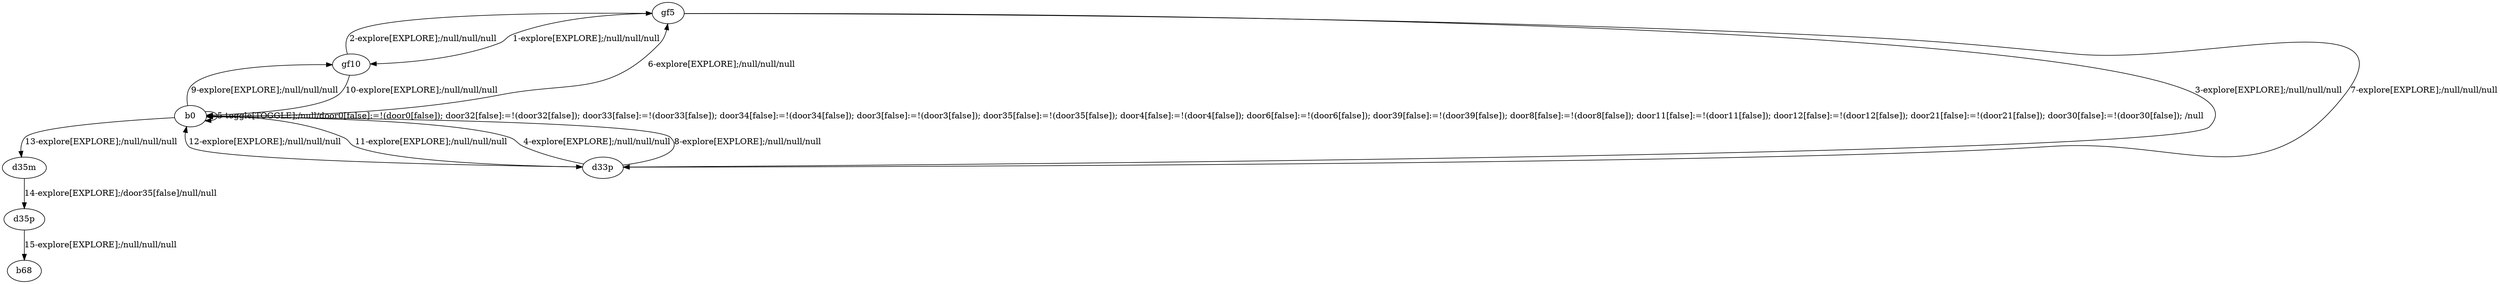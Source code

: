 # Total number of goals covered by this test: 1
# d35p --> b68

digraph g {
"gf5" -> "gf10" [label = "1-explore[EXPLORE];/null/null/null"];
"gf10" -> "gf5" [label = "2-explore[EXPLORE];/null/null/null"];
"gf5" -> "d33p" [label = "3-explore[EXPLORE];/null/null/null"];
"d33p" -> "b0" [label = "4-explore[EXPLORE];/null/null/null"];
"b0" -> "b0" [label = "5-toggle[TOGGLE];/null/door0[false]:=!(door0[false]); door32[false]:=!(door32[false]); door33[false]:=!(door33[false]); door34[false]:=!(door34[false]); door3[false]:=!(door3[false]); door35[false]:=!(door35[false]); door4[false]:=!(door4[false]); door6[false]:=!(door6[false]); door39[false]:=!(door39[false]); door8[false]:=!(door8[false]); door11[false]:=!(door11[false]); door12[false]:=!(door12[false]); door21[false]:=!(door21[false]); door30[false]:=!(door30[false]); /null"];
"b0" -> "gf5" [label = "6-explore[EXPLORE];/null/null/null"];
"gf5" -> "d33p" [label = "7-explore[EXPLORE];/null/null/null"];
"d33p" -> "b0" [label = "8-explore[EXPLORE];/null/null/null"];
"b0" -> "gf10" [label = "9-explore[EXPLORE];/null/null/null"];
"gf10" -> "b0" [label = "10-explore[EXPLORE];/null/null/null"];
"b0" -> "d33p" [label = "11-explore[EXPLORE];/null/null/null"];
"d33p" -> "b0" [label = "12-explore[EXPLORE];/null/null/null"];
"b0" -> "d35m" [label = "13-explore[EXPLORE];/null/null/null"];
"d35m" -> "d35p" [label = "14-explore[EXPLORE];/door35[false]/null/null"];
"d35p" -> "b68" [label = "15-explore[EXPLORE];/null/null/null"];
}